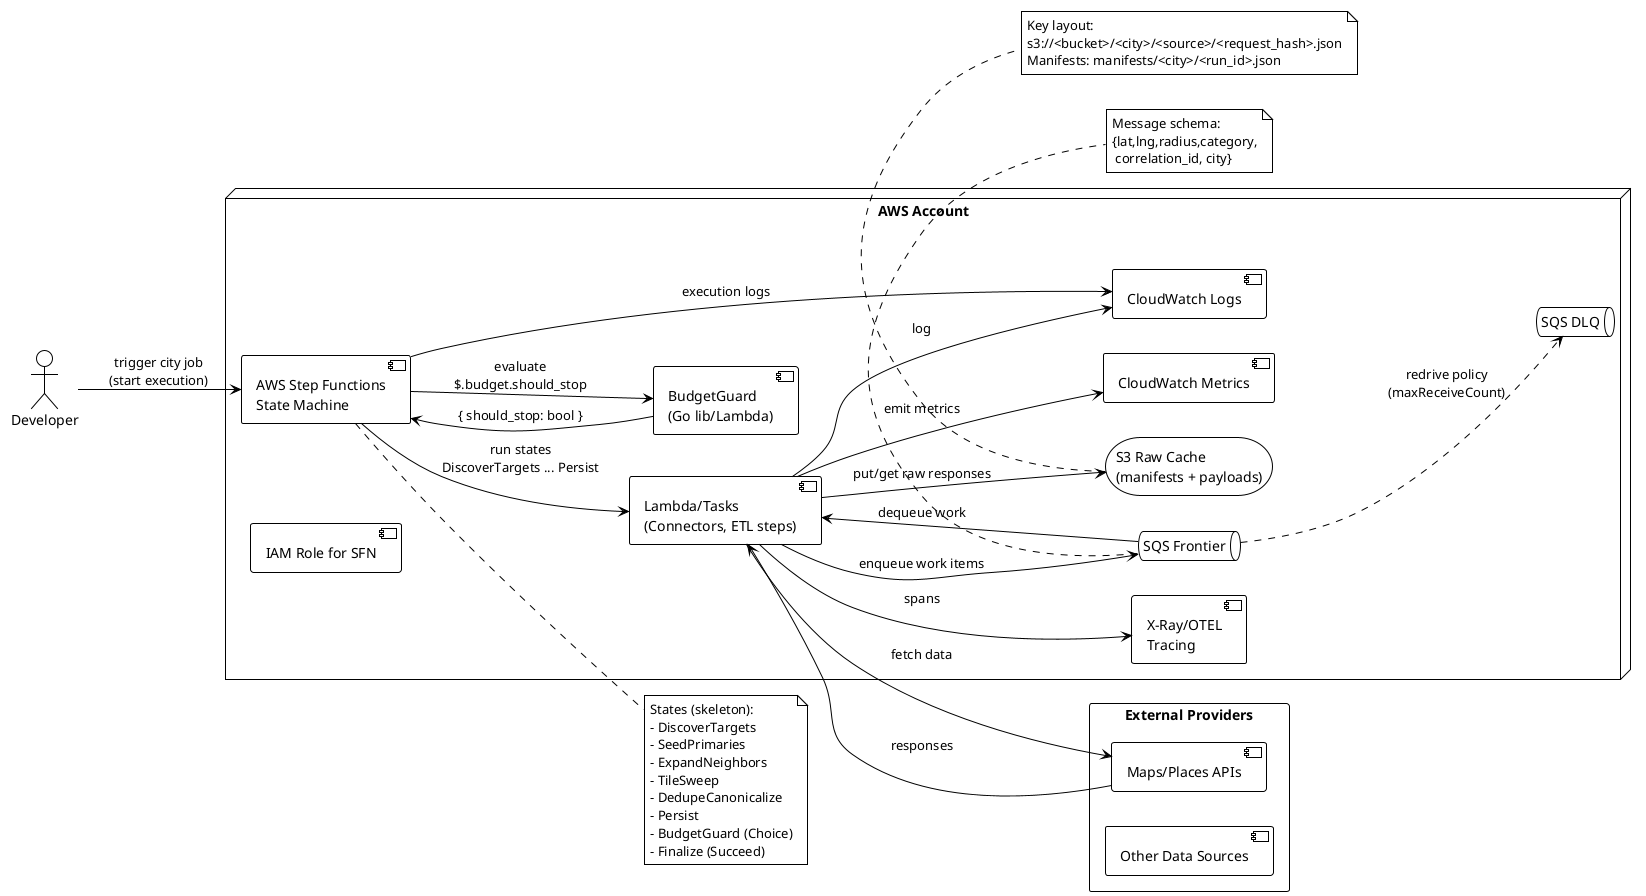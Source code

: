 @startuml
!theme plain
left to right direction

actor Developer as Dev

node "AWS Account" {
  component "AWS Step Functions\nState Machine" as SFN
  queue "SQS Frontier" as SQSFrontier
  queue "SQS DLQ" as SQSDLQ
  storage "S3 Raw Cache\n(manifests + payloads)" as S3
  component "Lambda/Tasks\n(Connectors, ETL steps)" as Tasks
  component "BudgetGuard\n(Go lib/Lambda)" as BudgetGuard
  component "CloudWatch Logs" as CWLogs
  component "CloudWatch Metrics" as CWMetrics
  component "X-Ray/OTEL\nTracing" as Tracing
  [IAM Role for SFN] as IAMRole
}

rectangle "External Providers" {
  [Maps/Places APIs]
  [Other Data Sources]
}

Dev --> SFN : trigger city job\n(start execution)

SFN --> Tasks : run states\nDiscoverTargets ... Persist
Tasks --> SQSFrontier : enqueue work items
SQSFrontier --> Tasks : dequeue work
Tasks --> S3 : put/get raw responses
Tasks --> CWLogs : log
Tasks --> CWMetrics : emit metrics
Tasks --> Tracing : spans

SFN --> BudgetGuard : evaluate\n$.budget.should_stop
BudgetGuard --> SFN : { should_stop: bool }

SFN --> CWLogs : execution logs
SQSFrontier ..> SQSDLQ : redrive policy\n(maxReceiveCount)

Tasks --> [Maps/Places APIs] : fetch data
[Maps/Places APIs] --> Tasks : responses

SFN -[hidden]--> SQSDLQ

note right of SFN
States (skeleton):
- DiscoverTargets
- SeedPrimaries
- ExpandNeighbors
- TileSweep
- DedupeCanonicalize
- Persist
- BudgetGuard (Choice)
- Finalize (Succeed)
end note

note bottom of S3
Key layout:
s3://<bucket>/<city>/<source>/<request_hash>.json
Manifests: manifests/<city>/<run_id>.json
end note

note bottom of SQSFrontier
Message schema:
{lat,lng,radius,category,
 correlation_id, city}
end note

@enduml